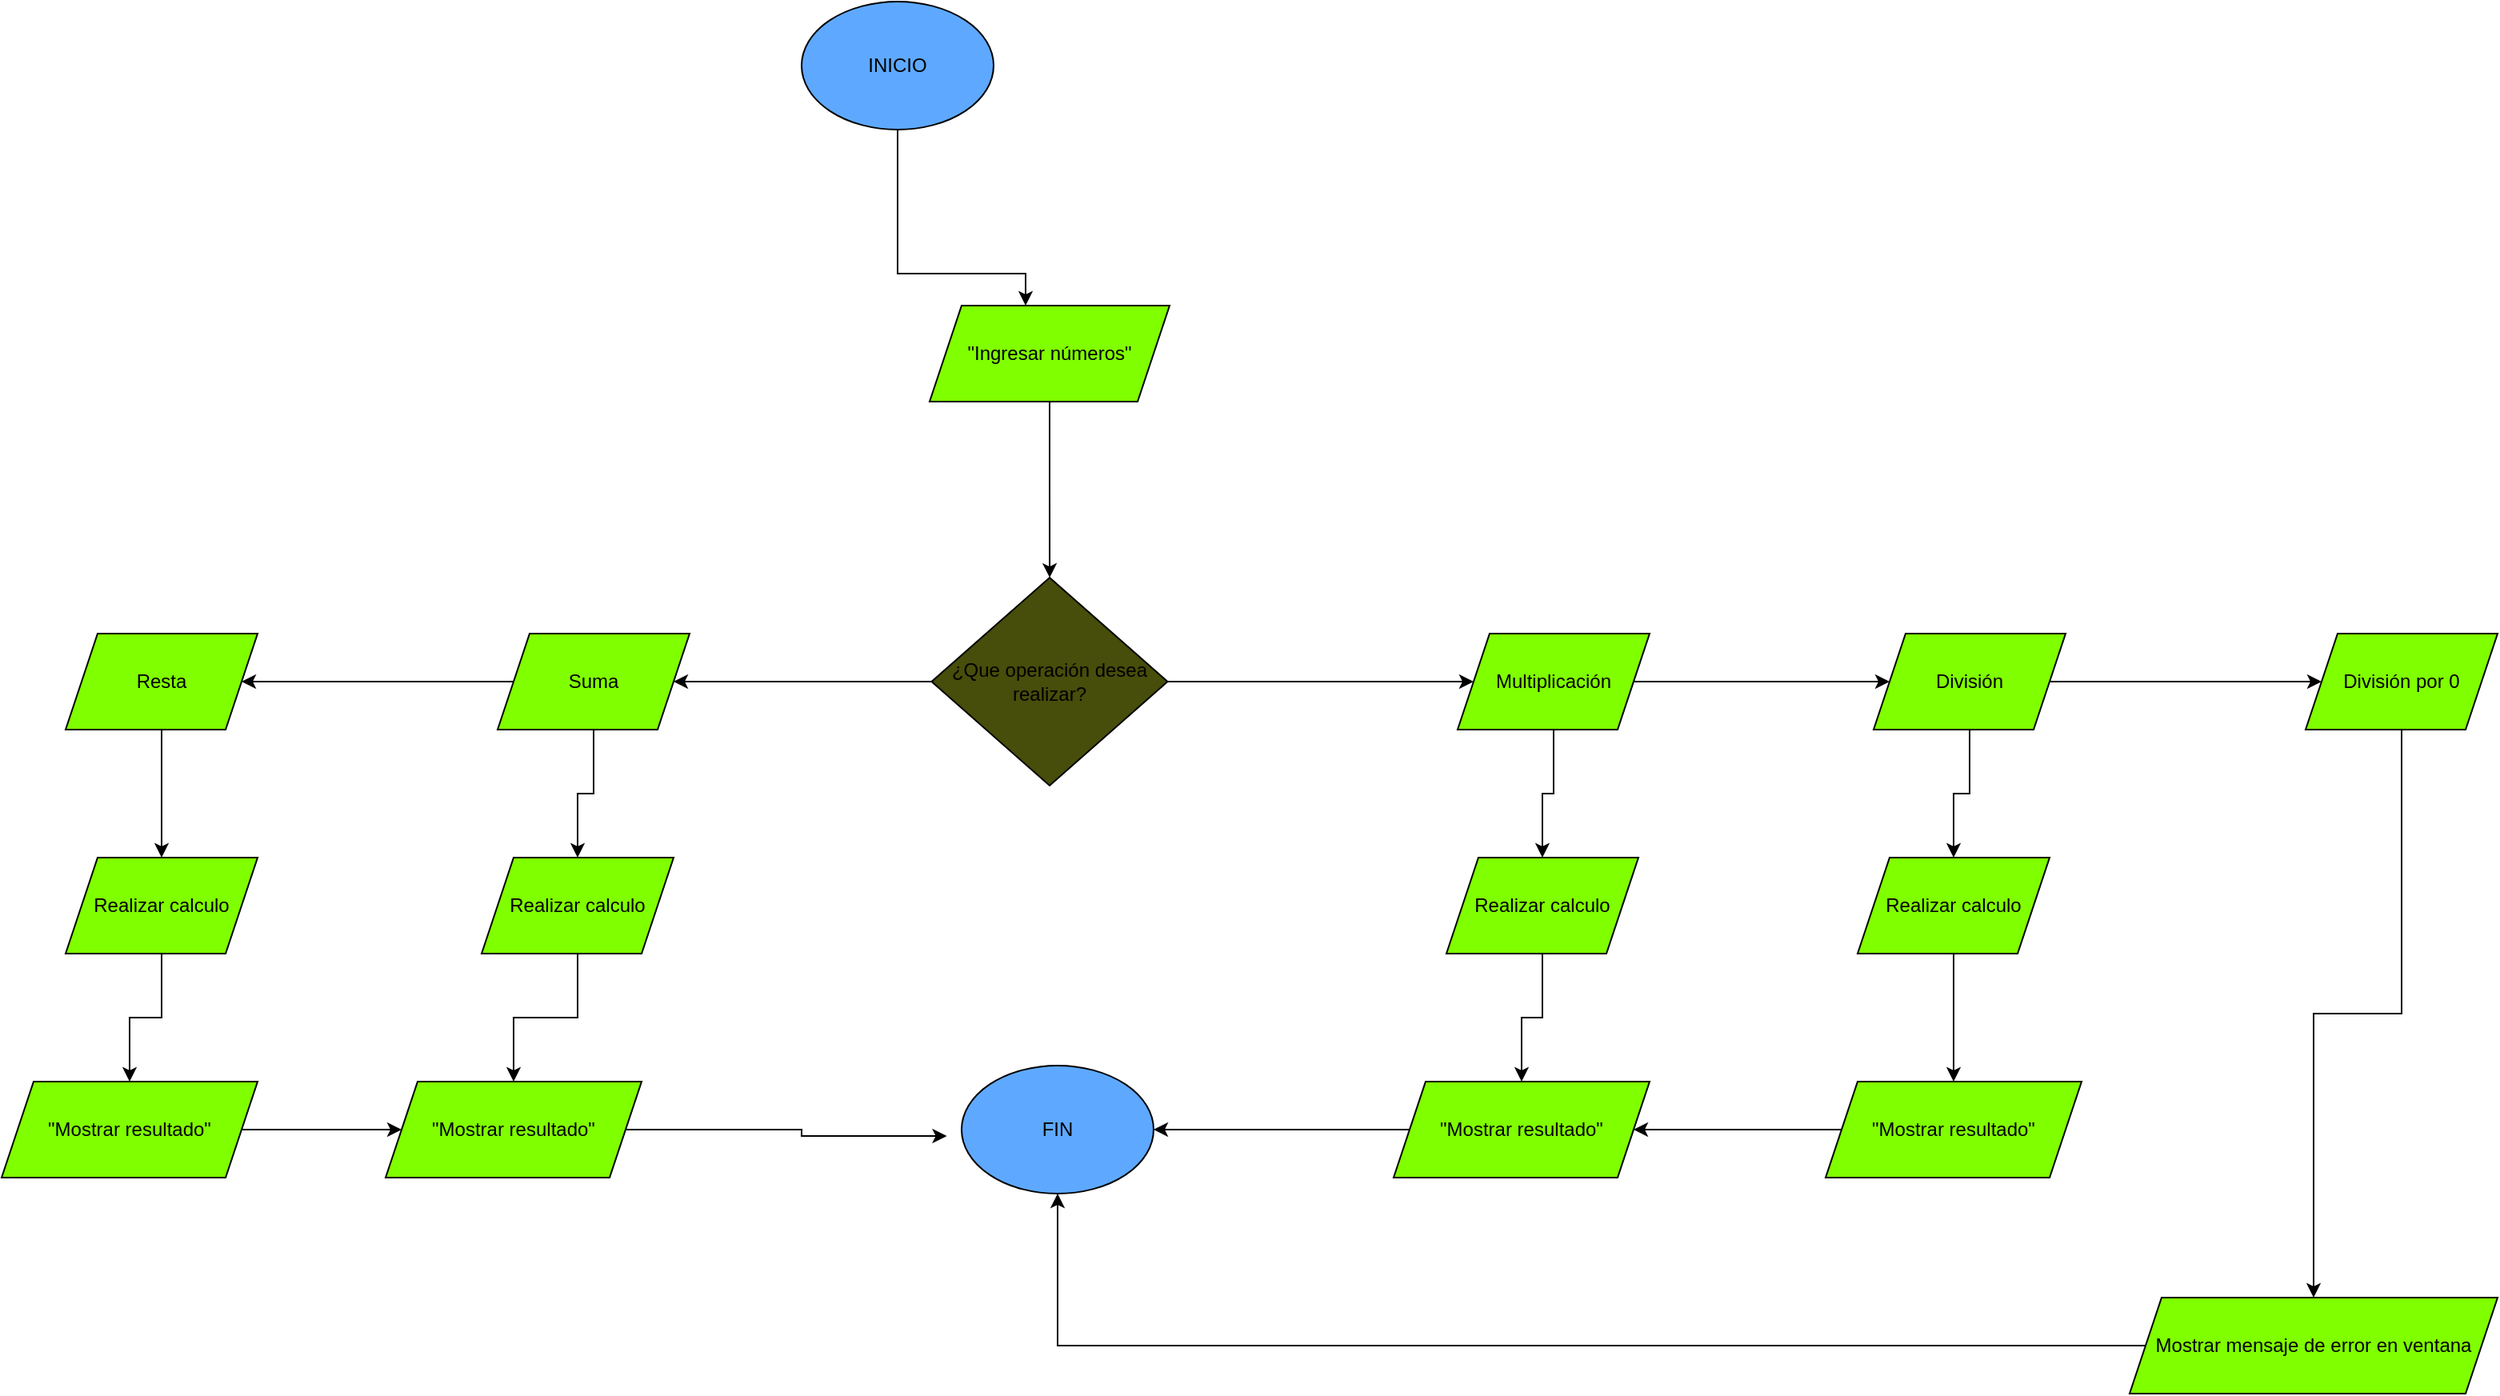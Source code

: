 <mxfile version="24.0.4" type="device">
  <diagram name="Página-1" id="Gw0TOLP7J8iacjJjVvf0">
    <mxGraphModel dx="2601" dy="813" grid="1" gridSize="10" guides="1" tooltips="1" connect="1" arrows="1" fold="1" page="1" pageScale="1" pageWidth="827" pageHeight="1169" math="0" shadow="0">
      <root>
        <mxCell id="0" />
        <mxCell id="1" parent="0" />
        <mxCell id="X64Ka9JGiY_M8rTZH1Nw-3" value="" style="edgeStyle=orthogonalEdgeStyle;rounded=0;orthogonalLoop=1;jettySize=auto;html=1;" edge="1" parent="1" source="X64Ka9JGiY_M8rTZH1Nw-1" target="X64Ka9JGiY_M8rTZH1Nw-2">
          <mxGeometry relative="1" as="geometry">
            <Array as="points">
              <mxPoint x="70" y="210" />
              <mxPoint x="150" y="210" />
            </Array>
          </mxGeometry>
        </mxCell>
        <mxCell id="X64Ka9JGiY_M8rTZH1Nw-1" value="INICIO" style="ellipse;whiteSpace=wrap;html=1;fillColor=#5EA9FF;" vertex="1" parent="1">
          <mxGeometry x="10" y="40" width="120" height="80" as="geometry" />
        </mxCell>
        <mxCell id="X64Ka9JGiY_M8rTZH1Nw-5" value="" style="edgeStyle=orthogonalEdgeStyle;rounded=0;orthogonalLoop=1;jettySize=auto;html=1;" edge="1" parent="1" source="X64Ka9JGiY_M8rTZH1Nw-2" target="X64Ka9JGiY_M8rTZH1Nw-4">
          <mxGeometry relative="1" as="geometry" />
        </mxCell>
        <mxCell id="X64Ka9JGiY_M8rTZH1Nw-2" value="&quot;Ingresar números&quot;" style="shape=parallelogram;perimeter=parallelogramPerimeter;whiteSpace=wrap;html=1;fixedSize=1;fillColor=#80FF00;" vertex="1" parent="1">
          <mxGeometry x="90" y="230" width="150" height="60" as="geometry" />
        </mxCell>
        <mxCell id="X64Ka9JGiY_M8rTZH1Nw-7" value="" style="edgeStyle=orthogonalEdgeStyle;rounded=0;orthogonalLoop=1;jettySize=auto;html=1;" edge="1" parent="1" source="X64Ka9JGiY_M8rTZH1Nw-4" target="X64Ka9JGiY_M8rTZH1Nw-6">
          <mxGeometry relative="1" as="geometry" />
        </mxCell>
        <mxCell id="X64Ka9JGiY_M8rTZH1Nw-11" value="" style="edgeStyle=orthogonalEdgeStyle;rounded=0;orthogonalLoop=1;jettySize=auto;html=1;" edge="1" parent="1" source="X64Ka9JGiY_M8rTZH1Nw-4" target="X64Ka9JGiY_M8rTZH1Nw-10">
          <mxGeometry relative="1" as="geometry" />
        </mxCell>
        <mxCell id="X64Ka9JGiY_M8rTZH1Nw-4" value="¿Que operación desea realizar?" style="rhombus;whiteSpace=wrap;html=1;fillColor=#474D0A;" vertex="1" parent="1">
          <mxGeometry x="91.25" y="400" width="147.5" height="130" as="geometry" />
        </mxCell>
        <mxCell id="X64Ka9JGiY_M8rTZH1Nw-9" value="" style="edgeStyle=orthogonalEdgeStyle;rounded=0;orthogonalLoop=1;jettySize=auto;html=1;" edge="1" parent="1" source="X64Ka9JGiY_M8rTZH1Nw-6" target="X64Ka9JGiY_M8rTZH1Nw-8">
          <mxGeometry relative="1" as="geometry" />
        </mxCell>
        <mxCell id="X64Ka9JGiY_M8rTZH1Nw-22" value="" style="edgeStyle=orthogonalEdgeStyle;rounded=0;orthogonalLoop=1;jettySize=auto;html=1;" edge="1" parent="1" source="X64Ka9JGiY_M8rTZH1Nw-6" target="X64Ka9JGiY_M8rTZH1Nw-16">
          <mxGeometry relative="1" as="geometry" />
        </mxCell>
        <mxCell id="X64Ka9JGiY_M8rTZH1Nw-6" value="Suma" style="shape=parallelogram;perimeter=parallelogramPerimeter;whiteSpace=wrap;html=1;fixedSize=1;fillColor=#80FF00;" vertex="1" parent="1">
          <mxGeometry x="-180" y="435" width="120" height="60" as="geometry" />
        </mxCell>
        <mxCell id="X64Ka9JGiY_M8rTZH1Nw-15" value="" style="edgeStyle=orthogonalEdgeStyle;rounded=0;orthogonalLoop=1;jettySize=auto;html=1;" edge="1" parent="1" source="X64Ka9JGiY_M8rTZH1Nw-8" target="X64Ka9JGiY_M8rTZH1Nw-14">
          <mxGeometry relative="1" as="geometry" />
        </mxCell>
        <mxCell id="X64Ka9JGiY_M8rTZH1Nw-8" value="Resta" style="shape=parallelogram;perimeter=parallelogramPerimeter;whiteSpace=wrap;html=1;fixedSize=1;fillColor=#80FF00;" vertex="1" parent="1">
          <mxGeometry x="-450" y="435" width="120" height="60" as="geometry" />
        </mxCell>
        <mxCell id="X64Ka9JGiY_M8rTZH1Nw-13" value="" style="edgeStyle=orthogonalEdgeStyle;rounded=0;orthogonalLoop=1;jettySize=auto;html=1;" edge="1" parent="1" source="X64Ka9JGiY_M8rTZH1Nw-10" target="X64Ka9JGiY_M8rTZH1Nw-12">
          <mxGeometry relative="1" as="geometry" />
        </mxCell>
        <mxCell id="X64Ka9JGiY_M8rTZH1Nw-23" value="" style="edgeStyle=orthogonalEdgeStyle;rounded=0;orthogonalLoop=1;jettySize=auto;html=1;" edge="1" parent="1" source="X64Ka9JGiY_M8rTZH1Nw-10" target="X64Ka9JGiY_M8rTZH1Nw-18">
          <mxGeometry relative="1" as="geometry" />
        </mxCell>
        <mxCell id="X64Ka9JGiY_M8rTZH1Nw-10" value="Multiplicación" style="shape=parallelogram;perimeter=parallelogramPerimeter;whiteSpace=wrap;html=1;fixedSize=1;fillColor=#80FF00;" vertex="1" parent="1">
          <mxGeometry x="420" y="435" width="120" height="60" as="geometry" />
        </mxCell>
        <mxCell id="X64Ka9JGiY_M8rTZH1Nw-24" value="" style="edgeStyle=orthogonalEdgeStyle;rounded=0;orthogonalLoop=1;jettySize=auto;html=1;" edge="1" parent="1" source="X64Ka9JGiY_M8rTZH1Nw-12" target="X64Ka9JGiY_M8rTZH1Nw-20">
          <mxGeometry relative="1" as="geometry" />
        </mxCell>
        <mxCell id="X64Ka9JGiY_M8rTZH1Nw-41" value="" style="edgeStyle=orthogonalEdgeStyle;rounded=0;orthogonalLoop=1;jettySize=auto;html=1;" edge="1" parent="1" source="X64Ka9JGiY_M8rTZH1Nw-12" target="X64Ka9JGiY_M8rTZH1Nw-40">
          <mxGeometry relative="1" as="geometry" />
        </mxCell>
        <mxCell id="X64Ka9JGiY_M8rTZH1Nw-12" value="División" style="shape=parallelogram;perimeter=parallelogramPerimeter;whiteSpace=wrap;html=1;fixedSize=1;fillColor=#80FF00;" vertex="1" parent="1">
          <mxGeometry x="680" y="435" width="120" height="60" as="geometry" />
        </mxCell>
        <mxCell id="X64Ka9JGiY_M8rTZH1Nw-26" value="" style="edgeStyle=orthogonalEdgeStyle;rounded=0;orthogonalLoop=1;jettySize=auto;html=1;" edge="1" parent="1" source="X64Ka9JGiY_M8rTZH1Nw-14" target="X64Ka9JGiY_M8rTZH1Nw-25">
          <mxGeometry relative="1" as="geometry" />
        </mxCell>
        <mxCell id="X64Ka9JGiY_M8rTZH1Nw-14" value="Realizar calculo" style="shape=parallelogram;perimeter=parallelogramPerimeter;whiteSpace=wrap;html=1;fixedSize=1;fillColor=#80FF00;" vertex="1" parent="1">
          <mxGeometry x="-450" y="575" width="120" height="60" as="geometry" />
        </mxCell>
        <mxCell id="X64Ka9JGiY_M8rTZH1Nw-33" value="" style="edgeStyle=orthogonalEdgeStyle;rounded=0;orthogonalLoop=1;jettySize=auto;html=1;" edge="1" parent="1" source="X64Ka9JGiY_M8rTZH1Nw-16" target="X64Ka9JGiY_M8rTZH1Nw-27">
          <mxGeometry relative="1" as="geometry" />
        </mxCell>
        <mxCell id="X64Ka9JGiY_M8rTZH1Nw-16" value="Realizar calculo" style="shape=parallelogram;perimeter=parallelogramPerimeter;whiteSpace=wrap;html=1;fixedSize=1;fillColor=#80FF00;" vertex="1" parent="1">
          <mxGeometry x="-190" y="575" width="120" height="60" as="geometry" />
        </mxCell>
        <mxCell id="X64Ka9JGiY_M8rTZH1Nw-34" value="" style="edgeStyle=orthogonalEdgeStyle;rounded=0;orthogonalLoop=1;jettySize=auto;html=1;" edge="1" parent="1" source="X64Ka9JGiY_M8rTZH1Nw-18" target="X64Ka9JGiY_M8rTZH1Nw-29">
          <mxGeometry relative="1" as="geometry" />
        </mxCell>
        <mxCell id="X64Ka9JGiY_M8rTZH1Nw-18" value="Realizar calculo" style="shape=parallelogram;perimeter=parallelogramPerimeter;whiteSpace=wrap;html=1;fixedSize=1;fillColor=#80FF00;" vertex="1" parent="1">
          <mxGeometry x="413" y="575" width="120" height="60" as="geometry" />
        </mxCell>
        <mxCell id="X64Ka9JGiY_M8rTZH1Nw-35" value="" style="edgeStyle=orthogonalEdgeStyle;rounded=0;orthogonalLoop=1;jettySize=auto;html=1;" edge="1" parent="1" source="X64Ka9JGiY_M8rTZH1Nw-20" target="X64Ka9JGiY_M8rTZH1Nw-31">
          <mxGeometry relative="1" as="geometry" />
        </mxCell>
        <mxCell id="X64Ka9JGiY_M8rTZH1Nw-20" value="Realizar calculo" style="shape=parallelogram;perimeter=parallelogramPerimeter;whiteSpace=wrap;html=1;fixedSize=1;fillColor=#80FF00;" vertex="1" parent="1">
          <mxGeometry x="670" y="575" width="120" height="60" as="geometry" />
        </mxCell>
        <mxCell id="X64Ka9JGiY_M8rTZH1Nw-28" value="" style="edgeStyle=orthogonalEdgeStyle;rounded=0;orthogonalLoop=1;jettySize=auto;html=1;" edge="1" parent="1" source="X64Ka9JGiY_M8rTZH1Nw-25" target="X64Ka9JGiY_M8rTZH1Nw-27">
          <mxGeometry relative="1" as="geometry" />
        </mxCell>
        <mxCell id="X64Ka9JGiY_M8rTZH1Nw-25" value="&quot;Mostrar resultado&quot;" style="shape=parallelogram;perimeter=parallelogramPerimeter;whiteSpace=wrap;html=1;fixedSize=1;fillColor=#80FF00;" vertex="1" parent="1">
          <mxGeometry x="-490" y="715" width="160" height="60" as="geometry" />
        </mxCell>
        <mxCell id="X64Ka9JGiY_M8rTZH1Nw-27" value="&quot;Mostrar resultado&quot;" style="shape=parallelogram;perimeter=parallelogramPerimeter;whiteSpace=wrap;html=1;fixedSize=1;fillColor=#80FF00;" vertex="1" parent="1">
          <mxGeometry x="-250" y="715" width="160" height="60" as="geometry" />
        </mxCell>
        <mxCell id="X64Ka9JGiY_M8rTZH1Nw-39" style="edgeStyle=orthogonalEdgeStyle;rounded=0;orthogonalLoop=1;jettySize=auto;html=1;entryX=1;entryY=0.5;entryDx=0;entryDy=0;" edge="1" parent="1" source="X64Ka9JGiY_M8rTZH1Nw-29" target="X64Ka9JGiY_M8rTZH1Nw-37">
          <mxGeometry relative="1" as="geometry" />
        </mxCell>
        <mxCell id="X64Ka9JGiY_M8rTZH1Nw-29" value="&quot;Mostrar resultado&quot;" style="shape=parallelogram;perimeter=parallelogramPerimeter;whiteSpace=wrap;html=1;fixedSize=1;fillColor=#80FF00;" vertex="1" parent="1">
          <mxGeometry x="380" y="715" width="160" height="60" as="geometry" />
        </mxCell>
        <mxCell id="X64Ka9JGiY_M8rTZH1Nw-36" value="" style="edgeStyle=orthogonalEdgeStyle;rounded=0;orthogonalLoop=1;jettySize=auto;html=1;" edge="1" parent="1" source="X64Ka9JGiY_M8rTZH1Nw-31" target="X64Ka9JGiY_M8rTZH1Nw-29">
          <mxGeometry relative="1" as="geometry" />
        </mxCell>
        <mxCell id="X64Ka9JGiY_M8rTZH1Nw-31" value="&quot;Mostrar resultado&quot;" style="shape=parallelogram;perimeter=parallelogramPerimeter;whiteSpace=wrap;html=1;fixedSize=1;fillColor=#80FF00;" vertex="1" parent="1">
          <mxGeometry x="650" y="715" width="160" height="60" as="geometry" />
        </mxCell>
        <mxCell id="X64Ka9JGiY_M8rTZH1Nw-37" value="FIN" style="ellipse;whiteSpace=wrap;html=1;fillColor=#5EA9FF;" vertex="1" parent="1">
          <mxGeometry x="110" y="705" width="120" height="80" as="geometry" />
        </mxCell>
        <mxCell id="X64Ka9JGiY_M8rTZH1Nw-38" style="edgeStyle=orthogonalEdgeStyle;rounded=0;orthogonalLoop=1;jettySize=auto;html=1;entryX=-0.077;entryY=0.55;entryDx=0;entryDy=0;entryPerimeter=0;" edge="1" parent="1" source="X64Ka9JGiY_M8rTZH1Nw-27" target="X64Ka9JGiY_M8rTZH1Nw-37">
          <mxGeometry relative="1" as="geometry" />
        </mxCell>
        <mxCell id="X64Ka9JGiY_M8rTZH1Nw-43" value="" style="edgeStyle=orthogonalEdgeStyle;rounded=0;orthogonalLoop=1;jettySize=auto;html=1;" edge="1" parent="1" source="X64Ka9JGiY_M8rTZH1Nw-40" target="X64Ka9JGiY_M8rTZH1Nw-42">
          <mxGeometry relative="1" as="geometry" />
        </mxCell>
        <mxCell id="X64Ka9JGiY_M8rTZH1Nw-40" value="División por 0" style="shape=parallelogram;perimeter=parallelogramPerimeter;whiteSpace=wrap;html=1;fixedSize=1;fillColor=#80FF00;" vertex="1" parent="1">
          <mxGeometry x="950" y="435" width="120" height="60" as="geometry" />
        </mxCell>
        <mxCell id="X64Ka9JGiY_M8rTZH1Nw-44" style="edgeStyle=orthogonalEdgeStyle;rounded=0;orthogonalLoop=1;jettySize=auto;html=1;entryX=0.5;entryY=1;entryDx=0;entryDy=0;" edge="1" parent="1" source="X64Ka9JGiY_M8rTZH1Nw-42" target="X64Ka9JGiY_M8rTZH1Nw-37">
          <mxGeometry relative="1" as="geometry" />
        </mxCell>
        <mxCell id="X64Ka9JGiY_M8rTZH1Nw-42" value="Mostrar mensaje de error en ventana" style="shape=parallelogram;perimeter=parallelogramPerimeter;whiteSpace=wrap;html=1;fixedSize=1;fillColor=#80FF00;" vertex="1" parent="1">
          <mxGeometry x="840" y="850" width="230" height="60" as="geometry" />
        </mxCell>
      </root>
    </mxGraphModel>
  </diagram>
</mxfile>
